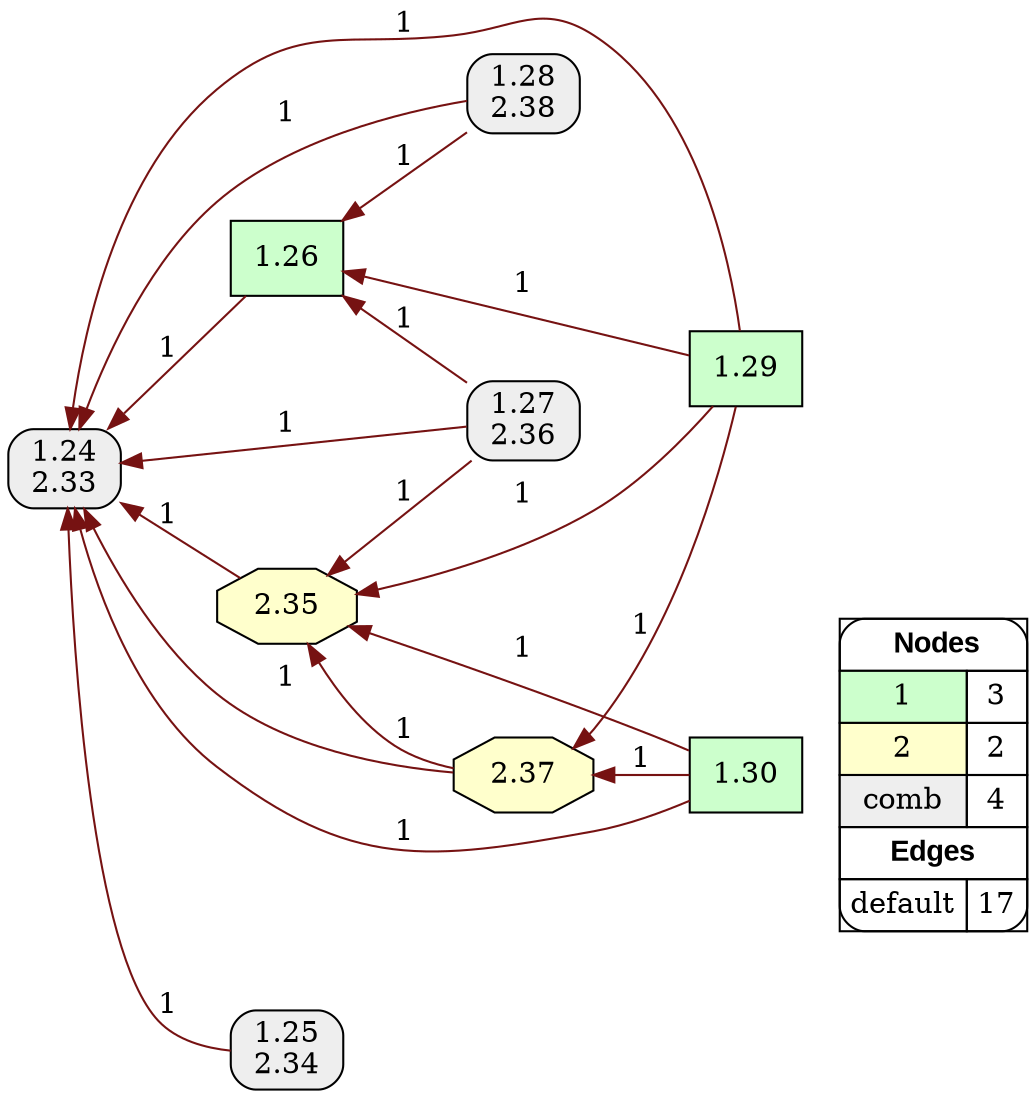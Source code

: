 digraph{
rankdir=RL
node[shape=box style=filled fillcolor="#CCFFCC"] 
"1.29"
"1.30"
"1.26"
node[shape=octagon style=filled fillcolor="#FFFFCC"] 
"2.35"
"2.37"
node[shape=box style="filled,rounded" fillcolor="#EEEEEE"] 
"1.27\n2.36"
"1.28\n2.38"
"1.24\n2.33"
"1.25\n2.34"
edge[arrowhead=normal style=solid color="#000000" constraint=true ]
"2.37" -> "1.24\n2.33" [label="1"][color="#761212"]
"1.29" -> "1.26" [label="1"][color="#761212"]
"1.29" -> "2.35" [label="1"][color="#761212"]
"1.28\n2.38" -> "1.26" [label="1"][color="#761212"]
"1.29" -> "2.37" [label="1"][color="#761212"]
"2.35" -> "1.24\n2.33" [label="1"][color="#761212"]
"1.30" -> "1.24\n2.33" [label="1"][color="#761212"]
"1.25\n2.34" -> "1.24\n2.33" [label="1"][color="#761212"]
"2.37" -> "2.35" [label="1"][color="#761212"]
"1.27\n2.36" -> "1.24\n2.33" [label="1"][color="#761212"]
"1.29" -> "1.24\n2.33" [label="1"][color="#761212"]
"1.26" -> "1.24\n2.33" [label="1"][color="#761212"]
"1.28\n2.38" -> "1.24\n2.33" [label="1"][color="#761212"]
"1.27\n2.36" -> "1.26" [label="1"][color="#761212"]
"1.27\n2.36" -> "2.35" [label="1"][color="#761212"]
"1.30" -> "2.37" [label="1"][color="#761212"]
"1.30" -> "2.35" [label="1"][color="#761212"]
edge[arrowhead=normal style=solid color="#000000" constraint=true ]
node[shape=box] 
{rank=source Legend [fillcolor= white margin=0 label=< 
 <TABLE BORDER="0" CELLBORDER="1" CELLSPACING="0" CELLPADDING="4"> 
<TR> <TD COLSPAN="2"><font face="Arial Black"> Nodes</font></TD> </TR> 
<TR> 
 <TD bgcolor="#CCFFCC">1</TD> 
 <TD>3</TD> 
 </TR> 
<TR> 
 <TD bgcolor="#FFFFCC">2</TD> 
 <TD>2</TD> 
 </TR> 
<TR> 
 <TD bgcolor="#EEEEEE">comb</TD> 
 <TD>4</TD> 
 </TR> 
<TR> <TD COLSPAN="2"><font face = "Arial Black"> Edges </font></TD> </TR> 
<TR> 
 <TD><font color ="#000000">default</font></TD> 
 <TD>17</TD> 
 </TR> 
</TABLE> 
 >] } 
}